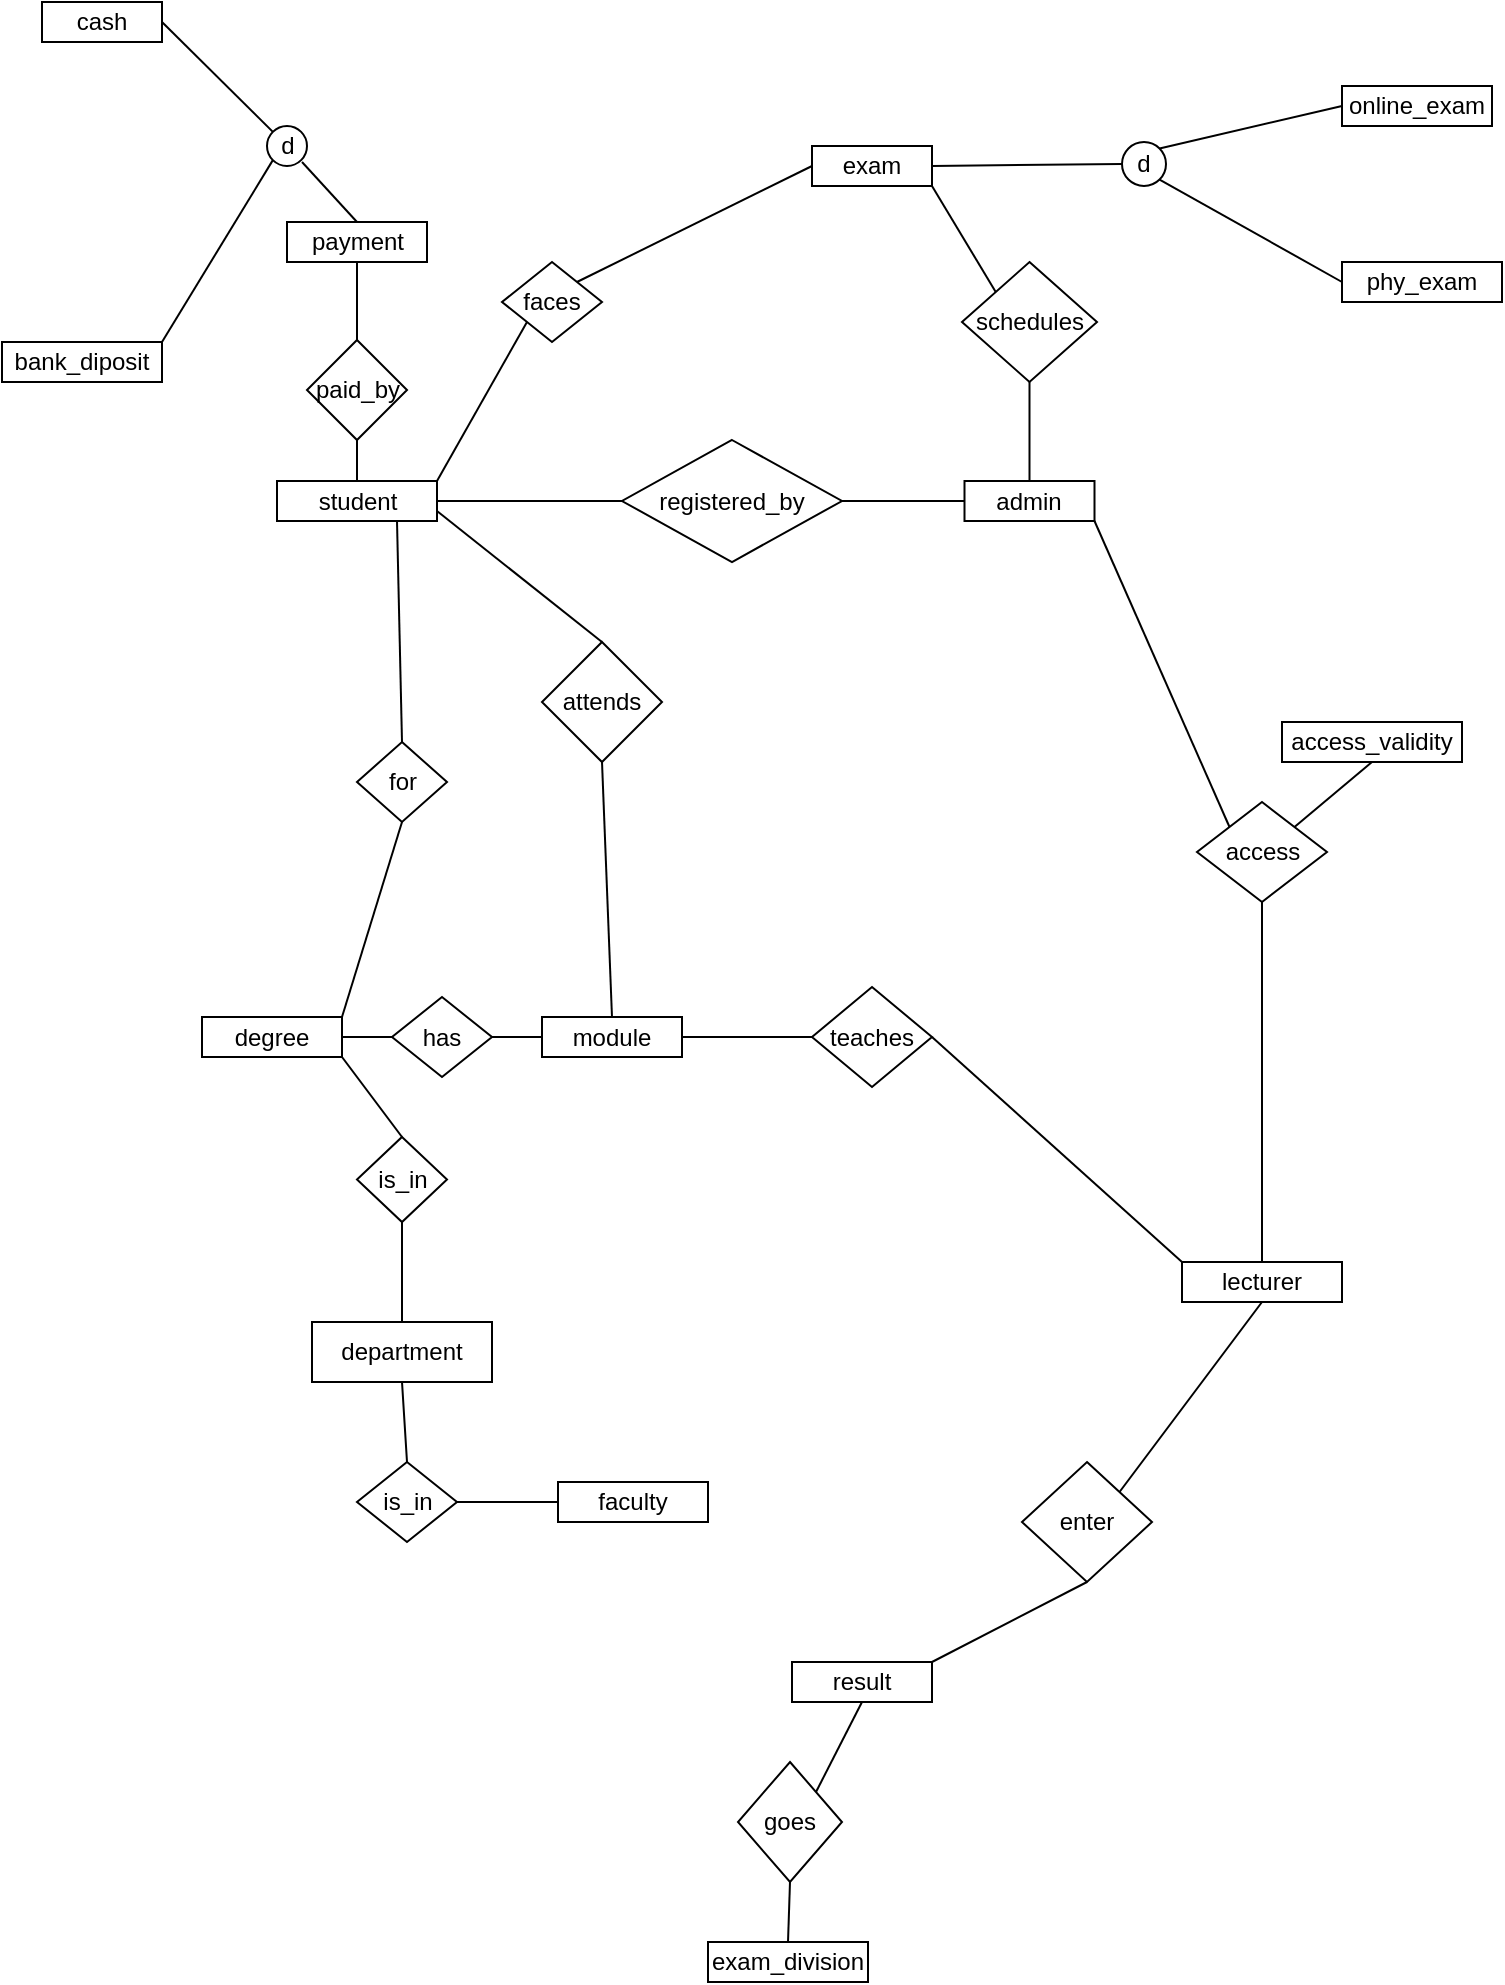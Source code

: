 <mxfile version="22.1.17" type="github">
  <diagram id="R2lEEEUBdFMjLlhIrx00" name="Page-1">
    <mxGraphModel dx="1050" dy="557" grid="1" gridSize="10" guides="1" tooltips="1" connect="1" arrows="1" fold="1" page="1" pageScale="1" pageWidth="850" pageHeight="1100" math="0" shadow="0" extFonts="Permanent Marker^https://fonts.googleapis.com/css?family=Permanent+Marker">
      <root>
        <mxCell id="0" />
        <mxCell id="1" parent="0" />
        <mxCell id="kpMlG1sAVwpaGIiOpCB2-2" value="payment" style="rounded=0;whiteSpace=wrap;html=1;" vertex="1" parent="1">
          <mxGeometry x="182.5" y="150" width="70" height="20" as="geometry" />
        </mxCell>
        <mxCell id="kpMlG1sAVwpaGIiOpCB2-3" value="access_validity" style="rounded=0;whiteSpace=wrap;html=1;" vertex="1" parent="1">
          <mxGeometry x="680" y="400" width="90" height="20" as="geometry" />
        </mxCell>
        <mxCell id="kpMlG1sAVwpaGIiOpCB2-4" value="exam_division" style="rounded=0;whiteSpace=wrap;html=1;" vertex="1" parent="1">
          <mxGeometry x="393" y="1010" width="80" height="20" as="geometry" />
        </mxCell>
        <mxCell id="kpMlG1sAVwpaGIiOpCB2-5" value="bank_diposit" style="rounded=0;whiteSpace=wrap;html=1;direction=west;" vertex="1" parent="1">
          <mxGeometry x="40" y="210" width="80" height="20" as="geometry" />
        </mxCell>
        <mxCell id="kpMlG1sAVwpaGIiOpCB2-6" value="student" style="rounded=0;whiteSpace=wrap;html=1;" vertex="1" parent="1">
          <mxGeometry x="177.5" y="279.5" width="80" height="20" as="geometry" />
        </mxCell>
        <mxCell id="kpMlG1sAVwpaGIiOpCB2-7" value="online_exam" style="rounded=0;whiteSpace=wrap;html=1;" vertex="1" parent="1">
          <mxGeometry x="710" y="82" width="75" height="20" as="geometry" />
        </mxCell>
        <mxCell id="kpMlG1sAVwpaGIiOpCB2-8" value="exam" style="rounded=0;whiteSpace=wrap;html=1;" vertex="1" parent="1">
          <mxGeometry x="445" y="112" width="60" height="20" as="geometry" />
        </mxCell>
        <mxCell id="kpMlG1sAVwpaGIiOpCB2-9" value="admin" style="rounded=0;whiteSpace=wrap;html=1;" vertex="1" parent="1">
          <mxGeometry x="521.25" y="279.5" width="65" height="20" as="geometry" />
        </mxCell>
        <mxCell id="kpMlG1sAVwpaGIiOpCB2-10" value="faculty" style="rounded=0;whiteSpace=wrap;html=1;" vertex="1" parent="1">
          <mxGeometry x="318" y="780" width="75" height="20" as="geometry" />
        </mxCell>
        <mxCell id="kpMlG1sAVwpaGIiOpCB2-11" value="degree" style="rounded=0;whiteSpace=wrap;html=1;" vertex="1" parent="1">
          <mxGeometry x="140" y="547.5" width="70" height="20" as="geometry" />
        </mxCell>
        <mxCell id="kpMlG1sAVwpaGIiOpCB2-12" value="department" style="rounded=0;whiteSpace=wrap;html=1;" vertex="1" parent="1">
          <mxGeometry x="195" y="700" width="90" height="30" as="geometry" />
        </mxCell>
        <mxCell id="kpMlG1sAVwpaGIiOpCB2-13" value="cash" style="rounded=0;whiteSpace=wrap;html=1;" vertex="1" parent="1">
          <mxGeometry x="60" y="40" width="60" height="20" as="geometry" />
        </mxCell>
        <mxCell id="kpMlG1sAVwpaGIiOpCB2-14" value="lecturer" style="rounded=0;whiteSpace=wrap;html=1;" vertex="1" parent="1">
          <mxGeometry x="630" y="670" width="80" height="20" as="geometry" />
        </mxCell>
        <mxCell id="kpMlG1sAVwpaGIiOpCB2-16" value="phy_exam" style="rounded=0;whiteSpace=wrap;html=1;" vertex="1" parent="1">
          <mxGeometry x="710" y="170" width="80" height="20" as="geometry" />
        </mxCell>
        <mxCell id="kpMlG1sAVwpaGIiOpCB2-17" value="result" style="rounded=0;whiteSpace=wrap;html=1;" vertex="1" parent="1">
          <mxGeometry x="435" y="870" width="70" height="20" as="geometry" />
        </mxCell>
        <mxCell id="kpMlG1sAVwpaGIiOpCB2-19" value="d" style="ellipse;whiteSpace=wrap;html=1;aspect=fixed;" vertex="1" parent="1">
          <mxGeometry x="172.5" y="102" width="20" height="20" as="geometry" />
        </mxCell>
        <mxCell id="kpMlG1sAVwpaGIiOpCB2-21" value="" style="endArrow=none;html=1;rounded=0;exitX=0;exitY=0;exitDx=0;exitDy=0;entryX=1;entryY=0.5;entryDx=0;entryDy=0;" edge="1" parent="1" source="kpMlG1sAVwpaGIiOpCB2-19" target="kpMlG1sAVwpaGIiOpCB2-13">
          <mxGeometry width="50" height="50" relative="1" as="geometry">
            <mxPoint x="110" y="90" as="sourcePoint" />
            <mxPoint x="160" y="40" as="targetPoint" />
          </mxGeometry>
        </mxCell>
        <mxCell id="kpMlG1sAVwpaGIiOpCB2-22" value="" style="endArrow=none;html=1;rounded=0;exitX=0;exitY=1;exitDx=0;exitDy=0;entryX=0;entryY=1;entryDx=0;entryDy=0;" edge="1" parent="1" source="kpMlG1sAVwpaGIiOpCB2-5" target="kpMlG1sAVwpaGIiOpCB2-19">
          <mxGeometry width="50" height="50" relative="1" as="geometry">
            <mxPoint x="122.5" y="140" as="sourcePoint" />
            <mxPoint x="172.5" y="90" as="targetPoint" />
          </mxGeometry>
        </mxCell>
        <mxCell id="kpMlG1sAVwpaGIiOpCB2-23" value="" style="endArrow=none;html=1;rounded=0;entryX=0.5;entryY=0;entryDx=0;entryDy=0;" edge="1" parent="1" target="kpMlG1sAVwpaGIiOpCB2-2">
          <mxGeometry width="50" height="50" relative="1" as="geometry">
            <mxPoint x="190" y="120" as="sourcePoint" />
            <mxPoint x="210" y="50" as="targetPoint" />
          </mxGeometry>
        </mxCell>
        <mxCell id="kpMlG1sAVwpaGIiOpCB2-25" value="paid_by" style="rhombus;whiteSpace=wrap;html=1;" vertex="1" parent="1">
          <mxGeometry x="192.5" y="209" width="50" height="50" as="geometry" />
        </mxCell>
        <mxCell id="kpMlG1sAVwpaGIiOpCB2-26" value="registered_by" style="rhombus;whiteSpace=wrap;html=1;" vertex="1" parent="1">
          <mxGeometry x="350" y="259" width="110" height="61" as="geometry" />
        </mxCell>
        <mxCell id="kpMlG1sAVwpaGIiOpCB2-28" value="faces" style="rhombus;whiteSpace=wrap;html=1;" vertex="1" parent="1">
          <mxGeometry x="290" y="170" width="50" height="40" as="geometry" />
        </mxCell>
        <mxCell id="kpMlG1sAVwpaGIiOpCB2-29" value="enter" style="rhombus;whiteSpace=wrap;html=1;" vertex="1" parent="1">
          <mxGeometry x="550" y="770" width="65" height="60" as="geometry" />
        </mxCell>
        <mxCell id="kpMlG1sAVwpaGIiOpCB2-30" value="access" style="rhombus;whiteSpace=wrap;html=1;" vertex="1" parent="1">
          <mxGeometry x="637.5" y="440" width="65" height="50" as="geometry" />
        </mxCell>
        <mxCell id="kpMlG1sAVwpaGIiOpCB2-31" value="is_in" style="rhombus;whiteSpace=wrap;html=1;" vertex="1" parent="1">
          <mxGeometry x="217.5" y="607.5" width="45" height="42.5" as="geometry" />
        </mxCell>
        <mxCell id="kpMlG1sAVwpaGIiOpCB2-32" value="for" style="rhombus;whiteSpace=wrap;html=1;" vertex="1" parent="1">
          <mxGeometry x="217.5" y="410" width="45" height="40" as="geometry" />
        </mxCell>
        <mxCell id="kpMlG1sAVwpaGIiOpCB2-33" value="schedules" style="rhombus;whiteSpace=wrap;html=1;" vertex="1" parent="1">
          <mxGeometry x="520" y="170" width="67.5" height="60" as="geometry" />
        </mxCell>
        <mxCell id="kpMlG1sAVwpaGIiOpCB2-34" value="attends" style="rhombus;whiteSpace=wrap;html=1;" vertex="1" parent="1">
          <mxGeometry x="310" y="360" width="60" height="60" as="geometry" />
        </mxCell>
        <mxCell id="kpMlG1sAVwpaGIiOpCB2-36" value="goes" style="rhombus;whiteSpace=wrap;html=1;" vertex="1" parent="1">
          <mxGeometry x="408" y="920" width="52" height="60" as="geometry" />
        </mxCell>
        <mxCell id="kpMlG1sAVwpaGIiOpCB2-37" value="is_in" style="rhombus;whiteSpace=wrap;html=1;" vertex="1" parent="1">
          <mxGeometry x="217.5" y="770" width="50" height="40" as="geometry" />
        </mxCell>
        <mxCell id="kpMlG1sAVwpaGIiOpCB2-38" value="teaches" style="rhombus;whiteSpace=wrap;html=1;" vertex="1" parent="1">
          <mxGeometry x="445" y="532.5" width="60" height="50" as="geometry" />
        </mxCell>
        <mxCell id="kpMlG1sAVwpaGIiOpCB2-39" value="" style="endArrow=none;html=1;rounded=0;exitX=0.5;exitY=0;exitDx=0;exitDy=0;entryX=0.5;entryY=1;entryDx=0;entryDy=0;" edge="1" parent="1" source="kpMlG1sAVwpaGIiOpCB2-25" target="kpMlG1sAVwpaGIiOpCB2-2">
          <mxGeometry width="50" height="50" relative="1" as="geometry">
            <mxPoint x="240" y="150" as="sourcePoint" />
            <mxPoint x="290" y="100" as="targetPoint" />
          </mxGeometry>
        </mxCell>
        <mxCell id="kpMlG1sAVwpaGIiOpCB2-40" value="" style="endArrow=none;html=1;rounded=0;entryX=0.5;entryY=1;entryDx=0;entryDy=0;exitX=0.5;exitY=0;exitDx=0;exitDy=0;" edge="1" parent="1" source="kpMlG1sAVwpaGIiOpCB2-6" target="kpMlG1sAVwpaGIiOpCB2-25">
          <mxGeometry width="50" height="50" relative="1" as="geometry">
            <mxPoint x="230" y="240" as="sourcePoint" />
            <mxPoint x="280" y="190" as="targetPoint" />
          </mxGeometry>
        </mxCell>
        <mxCell id="kpMlG1sAVwpaGIiOpCB2-42" value="" style="endArrow=none;html=1;rounded=0;exitX=0;exitY=0.5;exitDx=0;exitDy=0;entryX=1;entryY=0.5;entryDx=0;entryDy=0;" edge="1" parent="1" source="kpMlG1sAVwpaGIiOpCB2-26" target="kpMlG1sAVwpaGIiOpCB2-6">
          <mxGeometry width="50" height="50" relative="1" as="geometry">
            <mxPoint x="205" y="260" as="sourcePoint" />
            <mxPoint x="255" y="210" as="targetPoint" />
          </mxGeometry>
        </mxCell>
        <mxCell id="kpMlG1sAVwpaGIiOpCB2-44" value="" style="endArrow=none;html=1;rounded=0;exitX=0;exitY=0.5;exitDx=0;exitDy=0;entryX=1;entryY=0.5;entryDx=0;entryDy=0;" edge="1" parent="1" source="kpMlG1sAVwpaGIiOpCB2-27" target="kpMlG1sAVwpaGIiOpCB2-11">
          <mxGeometry width="50" height="50" relative="1" as="geometry">
            <mxPoint x="367.17" y="480" as="sourcePoint" />
            <mxPoint x="260" y="540" as="targetPoint" />
          </mxGeometry>
        </mxCell>
        <mxCell id="kpMlG1sAVwpaGIiOpCB2-45" value="" style="endArrow=none;html=1;rounded=0;entryX=0.5;entryY=1;entryDx=0;entryDy=0;exitX=1;exitY=0;exitDx=0;exitDy=0;" edge="1" parent="1" source="kpMlG1sAVwpaGIiOpCB2-11" target="kpMlG1sAVwpaGIiOpCB2-32">
          <mxGeometry width="50" height="50" relative="1" as="geometry">
            <mxPoint x="170" y="470" as="sourcePoint" />
            <mxPoint x="307.5" y="340" as="targetPoint" />
          </mxGeometry>
        </mxCell>
        <mxCell id="kpMlG1sAVwpaGIiOpCB2-46" value="" style="endArrow=none;html=1;rounded=0;exitX=0.5;exitY=0;exitDx=0;exitDy=0;entryX=0.75;entryY=1;entryDx=0;entryDy=0;" edge="1" parent="1" source="kpMlG1sAVwpaGIiOpCB2-32" target="kpMlG1sAVwpaGIiOpCB2-6">
          <mxGeometry width="50" height="50" relative="1" as="geometry">
            <mxPoint x="304.67" y="330" as="sourcePoint" />
            <mxPoint x="180" y="290" as="targetPoint" />
          </mxGeometry>
        </mxCell>
        <mxCell id="kpMlG1sAVwpaGIiOpCB2-47" value="" style="endArrow=none;html=1;rounded=0;entryX=1;entryY=1;entryDx=0;entryDy=0;exitX=0;exitY=0;exitDx=0;exitDy=0;" edge="1" parent="1" source="kpMlG1sAVwpaGIiOpCB2-30" target="kpMlG1sAVwpaGIiOpCB2-9">
          <mxGeometry width="50" height="50" relative="1" as="geometry">
            <mxPoint x="55" y="330" as="sourcePoint" />
            <mxPoint x="105" y="280" as="targetPoint" />
          </mxGeometry>
        </mxCell>
        <mxCell id="kpMlG1sAVwpaGIiOpCB2-48" value="" style="endArrow=none;html=1;rounded=0;entryX=1;entryY=0;entryDx=0;entryDy=0;exitX=0.5;exitY=1;exitDx=0;exitDy=0;" edge="1" parent="1" source="kpMlG1sAVwpaGIiOpCB2-3" target="kpMlG1sAVwpaGIiOpCB2-30">
          <mxGeometry width="50" height="50" relative="1" as="geometry">
            <mxPoint x="85" y="470" as="sourcePoint" />
            <mxPoint x="135" y="420" as="targetPoint" />
          </mxGeometry>
        </mxCell>
        <mxCell id="kpMlG1sAVwpaGIiOpCB2-49" value="" style="endArrow=none;html=1;rounded=0;entryX=1;entryY=0.5;entryDx=0;entryDy=0;exitX=0;exitY=0.5;exitDx=0;exitDy=0;" edge="1" parent="1" source="kpMlG1sAVwpaGIiOpCB2-100" target="kpMlG1sAVwpaGIiOpCB2-27">
          <mxGeometry width="50" height="50" relative="1" as="geometry">
            <mxPoint x="300" y="482.5" as="sourcePoint" />
            <mxPoint x="320" y="460" as="targetPoint" />
          </mxGeometry>
        </mxCell>
        <mxCell id="kpMlG1sAVwpaGIiOpCB2-50" value="" style="endArrow=none;html=1;rounded=0;entryX=1;entryY=0;entryDx=0;entryDy=0;exitX=0;exitY=0.5;exitDx=0;exitDy=0;" edge="1" parent="1" source="kpMlG1sAVwpaGIiOpCB2-8" target="kpMlG1sAVwpaGIiOpCB2-28">
          <mxGeometry width="50" height="50" relative="1" as="geometry">
            <mxPoint x="529.33" y="288" as="sourcePoint" />
            <mxPoint x="529.33" y="250" as="targetPoint" />
          </mxGeometry>
        </mxCell>
        <mxCell id="kpMlG1sAVwpaGIiOpCB2-51" value="" style="endArrow=none;html=1;rounded=0;entryX=1;entryY=0;entryDx=0;entryDy=0;exitX=0;exitY=0.5;exitDx=0;exitDy=0;" edge="1" parent="1" source="kpMlG1sAVwpaGIiOpCB2-7" target="kpMlG1sAVwpaGIiOpCB2-55">
          <mxGeometry width="50" height="50" relative="1" as="geometry">
            <mxPoint x="800" y="250" as="sourcePoint" />
            <mxPoint x="670" y="250" as="targetPoint" />
          </mxGeometry>
        </mxCell>
        <mxCell id="kpMlG1sAVwpaGIiOpCB2-52" value="" style="endArrow=none;html=1;rounded=0;exitX=0;exitY=0.5;exitDx=0;exitDy=0;entryX=1;entryY=1;entryDx=0;entryDy=0;" edge="1" parent="1" source="kpMlG1sAVwpaGIiOpCB2-16" target="kpMlG1sAVwpaGIiOpCB2-55">
          <mxGeometry width="50" height="50" relative="1" as="geometry">
            <mxPoint x="705" y="209.67" as="sourcePoint" />
            <mxPoint x="690" y="240" as="targetPoint" />
          </mxGeometry>
        </mxCell>
        <mxCell id="kpMlG1sAVwpaGIiOpCB2-53" value="" style="endArrow=none;html=1;rounded=0;exitX=1;exitY=0.5;exitDx=0;exitDy=0;entryX=0;entryY=0.5;entryDx=0;entryDy=0;" edge="1" parent="1" source="kpMlG1sAVwpaGIiOpCB2-100" target="kpMlG1sAVwpaGIiOpCB2-38">
          <mxGeometry width="50" height="50" relative="1" as="geometry">
            <mxPoint x="370" y="482.5" as="sourcePoint" />
            <mxPoint x="430" y="483" as="targetPoint" />
          </mxGeometry>
        </mxCell>
        <mxCell id="kpMlG1sAVwpaGIiOpCB2-54" value="" style="endArrow=none;html=1;rounded=0;exitX=1;exitY=0.5;exitDx=0;exitDy=0;entryX=0;entryY=0;entryDx=0;entryDy=0;" edge="1" parent="1" source="kpMlG1sAVwpaGIiOpCB2-38" target="kpMlG1sAVwpaGIiOpCB2-14">
          <mxGeometry width="50" height="50" relative="1" as="geometry">
            <mxPoint x="460" y="535" as="sourcePoint" />
            <mxPoint x="510" y="485" as="targetPoint" />
          </mxGeometry>
        </mxCell>
        <mxCell id="kpMlG1sAVwpaGIiOpCB2-55" value="d" style="ellipse;whiteSpace=wrap;html=1;aspect=fixed;" vertex="1" parent="1">
          <mxGeometry x="600" y="110" width="22" height="22" as="geometry" />
        </mxCell>
        <mxCell id="kpMlG1sAVwpaGIiOpCB2-56" value="" style="endArrow=none;html=1;rounded=0;exitX=0;exitY=0.5;exitDx=0;exitDy=0;entryX=1;entryY=0.5;entryDx=0;entryDy=0;" edge="1" parent="1" source="kpMlG1sAVwpaGIiOpCB2-55" target="kpMlG1sAVwpaGIiOpCB2-8">
          <mxGeometry width="50" height="50" relative="1" as="geometry">
            <mxPoint x="580" y="50" as="sourcePoint" />
            <mxPoint x="470" y="140" as="targetPoint" />
          </mxGeometry>
        </mxCell>
        <mxCell id="kpMlG1sAVwpaGIiOpCB2-61" value="" style="endArrow=none;html=1;rounded=0;exitX=1;exitY=0.5;exitDx=0;exitDy=0;entryX=0;entryY=0.5;entryDx=0;entryDy=0;" edge="1" parent="1" source="kpMlG1sAVwpaGIiOpCB2-26" target="kpMlG1sAVwpaGIiOpCB2-9">
          <mxGeometry width="50" height="50" relative="1" as="geometry">
            <mxPoint x="350" y="120" as="sourcePoint" />
            <mxPoint x="400" y="70" as="targetPoint" />
          </mxGeometry>
        </mxCell>
        <mxCell id="kpMlG1sAVwpaGIiOpCB2-62" value="" style="endArrow=none;html=1;rounded=0;exitX=0.5;exitY=0;exitDx=0;exitDy=0;entryX=1;entryY=1;entryDx=0;entryDy=0;" edge="1" parent="1" source="kpMlG1sAVwpaGIiOpCB2-31" target="kpMlG1sAVwpaGIiOpCB2-11">
          <mxGeometry width="50" height="50" relative="1" as="geometry">
            <mxPoint x="167.5" y="470" as="sourcePoint" />
            <mxPoint x="217.5" y="420" as="targetPoint" />
          </mxGeometry>
        </mxCell>
        <mxCell id="kpMlG1sAVwpaGIiOpCB2-63" value="" style="endArrow=none;html=1;rounded=0;exitX=0.5;exitY=0;exitDx=0;exitDy=0;entryX=0.5;entryY=1;entryDx=0;entryDy=0;" edge="1" parent="1" source="kpMlG1sAVwpaGIiOpCB2-12" target="kpMlG1sAVwpaGIiOpCB2-31">
          <mxGeometry width="50" height="50" relative="1" as="geometry">
            <mxPoint x="140" y="390" as="sourcePoint" />
            <mxPoint x="190" y="340" as="targetPoint" />
          </mxGeometry>
        </mxCell>
        <mxCell id="kpMlG1sAVwpaGIiOpCB2-64" value="" style="endArrow=none;html=1;rounded=0;entryX=0.5;entryY=1;entryDx=0;entryDy=0;exitX=0.5;exitY=0;exitDx=0;exitDy=0;" edge="1" parent="1" source="kpMlG1sAVwpaGIiOpCB2-37" target="kpMlG1sAVwpaGIiOpCB2-12">
          <mxGeometry width="50" height="50" relative="1" as="geometry">
            <mxPoint x="410" y="160" as="sourcePoint" />
            <mxPoint x="70" y="420" as="targetPoint" />
          </mxGeometry>
        </mxCell>
        <mxCell id="kpMlG1sAVwpaGIiOpCB2-65" value="" style="endArrow=none;html=1;rounded=0;exitX=0;exitY=0.5;exitDx=0;exitDy=0;entryX=1;entryY=0.5;entryDx=0;entryDy=0;" edge="1" parent="1" source="kpMlG1sAVwpaGIiOpCB2-10" target="kpMlG1sAVwpaGIiOpCB2-37">
          <mxGeometry width="50" height="50" relative="1" as="geometry">
            <mxPoint x="55" y="530" as="sourcePoint" />
            <mxPoint x="105" y="480" as="targetPoint" />
          </mxGeometry>
        </mxCell>
        <mxCell id="kpMlG1sAVwpaGIiOpCB2-69" style="edgeStyle=orthogonalEdgeStyle;rounded=0;orthogonalLoop=1;jettySize=auto;html=1;exitX=0.5;exitY=1;exitDx=0;exitDy=0;" edge="1" parent="1" source="kpMlG1sAVwpaGIiOpCB2-7" target="kpMlG1sAVwpaGIiOpCB2-7">
          <mxGeometry relative="1" as="geometry" />
        </mxCell>
        <mxCell id="kpMlG1sAVwpaGIiOpCB2-70" value="" style="endArrow=none;html=1;rounded=0;entryX=0.5;entryY=1;entryDx=0;entryDy=0;exitX=1;exitY=0;exitDx=0;exitDy=0;" edge="1" parent="1" source="kpMlG1sAVwpaGIiOpCB2-29" target="kpMlG1sAVwpaGIiOpCB2-14">
          <mxGeometry width="50" height="50" relative="1" as="geometry">
            <mxPoint x="762" y="680" as="sourcePoint" />
            <mxPoint x="760" y="570" as="targetPoint" />
          </mxGeometry>
        </mxCell>
        <mxCell id="kpMlG1sAVwpaGIiOpCB2-71" value="" style="endArrow=none;html=1;rounded=0;entryX=0.5;entryY=1;entryDx=0;entryDy=0;exitX=1;exitY=0;exitDx=0;exitDy=0;" edge="1" parent="1" source="kpMlG1sAVwpaGIiOpCB2-36" target="kpMlG1sAVwpaGIiOpCB2-17">
          <mxGeometry width="50" height="50" relative="1" as="geometry">
            <mxPoint x="582" y="830" as="sourcePoint" />
            <mxPoint x="580" y="720" as="targetPoint" />
          </mxGeometry>
        </mxCell>
        <mxCell id="kpMlG1sAVwpaGIiOpCB2-72" value="" style="endArrow=none;html=1;rounded=0;entryX=0.5;entryY=1;entryDx=0;entryDy=0;exitX=1;exitY=0;exitDx=0;exitDy=0;" edge="1" parent="1" source="kpMlG1sAVwpaGIiOpCB2-17" target="kpMlG1sAVwpaGIiOpCB2-29">
          <mxGeometry width="50" height="50" relative="1" as="geometry">
            <mxPoint x="621" y="650" as="sourcePoint" />
            <mxPoint x="619" y="540" as="targetPoint" />
          </mxGeometry>
        </mxCell>
        <mxCell id="kpMlG1sAVwpaGIiOpCB2-73" value="" style="endArrow=none;html=1;rounded=0;entryX=0.5;entryY=1;entryDx=0;entryDy=0;exitX=0.5;exitY=0;exitDx=0;exitDy=0;" edge="1" parent="1" source="kpMlG1sAVwpaGIiOpCB2-4" target="kpMlG1sAVwpaGIiOpCB2-36">
          <mxGeometry width="50" height="50" relative="1" as="geometry">
            <mxPoint x="425" y="715" as="sourcePoint" />
            <mxPoint x="498" y="670" as="targetPoint" />
          </mxGeometry>
        </mxCell>
        <mxCell id="kpMlG1sAVwpaGIiOpCB2-74" value="" style="endArrow=none;html=1;rounded=0;exitX=0.5;exitY=0;exitDx=0;exitDy=0;entryX=0.5;entryY=1;entryDx=0;entryDy=0;" edge="1" parent="1" source="kpMlG1sAVwpaGIiOpCB2-9" target="kpMlG1sAVwpaGIiOpCB2-33">
          <mxGeometry width="50" height="50" relative="1" as="geometry">
            <mxPoint x="100" y="444" as="sourcePoint" />
            <mxPoint x="150" y="394" as="targetPoint" />
          </mxGeometry>
        </mxCell>
        <mxCell id="kpMlG1sAVwpaGIiOpCB2-75" value="" style="endArrow=none;html=1;rounded=0;entryX=1;entryY=1;entryDx=0;entryDy=0;exitX=0;exitY=0;exitDx=0;exitDy=0;" edge="1" parent="1" source="kpMlG1sAVwpaGIiOpCB2-33" target="kpMlG1sAVwpaGIiOpCB2-8">
          <mxGeometry width="50" height="50" relative="1" as="geometry">
            <mxPoint x="230" y="410" as="sourcePoint" />
            <mxPoint x="285.5" y="416" as="targetPoint" />
          </mxGeometry>
        </mxCell>
        <mxCell id="kpMlG1sAVwpaGIiOpCB2-77" value="" style="endArrow=none;html=1;rounded=0;entryX=1;entryY=0;entryDx=0;entryDy=0;exitX=0;exitY=1;exitDx=0;exitDy=0;" edge="1" parent="1" source="kpMlG1sAVwpaGIiOpCB2-28" target="kpMlG1sAVwpaGIiOpCB2-6">
          <mxGeometry width="50" height="50" relative="1" as="geometry">
            <mxPoint x="265" y="320" as="sourcePoint" />
            <mxPoint x="315" y="279" as="targetPoint" />
          </mxGeometry>
        </mxCell>
        <mxCell id="kpMlG1sAVwpaGIiOpCB2-78" value="" style="endArrow=none;html=1;rounded=0;entryX=0.5;entryY=0;entryDx=0;entryDy=0;exitX=1;exitY=0.75;exitDx=0;exitDy=0;" edge="1" parent="1" source="kpMlG1sAVwpaGIiOpCB2-6" target="kpMlG1sAVwpaGIiOpCB2-34">
          <mxGeometry width="50" height="50" relative="1" as="geometry">
            <mxPoint x="260" y="300" as="sourcePoint" />
            <mxPoint x="440" y="320" as="targetPoint" />
          </mxGeometry>
        </mxCell>
        <mxCell id="kpMlG1sAVwpaGIiOpCB2-79" value="" style="endArrow=none;html=1;rounded=0;entryX=0.5;entryY=0;entryDx=0;entryDy=0;exitX=0.5;exitY=1;exitDx=0;exitDy=0;" edge="1" parent="1" source="kpMlG1sAVwpaGIiOpCB2-34" target="kpMlG1sAVwpaGIiOpCB2-100">
          <mxGeometry width="50" height="50" relative="1" as="geometry">
            <mxPoint x="320" y="420" as="sourcePoint" />
            <mxPoint x="335" y="470" as="targetPoint" />
          </mxGeometry>
        </mxCell>
        <mxCell id="kpMlG1sAVwpaGIiOpCB2-80" value="" style="endArrow=none;html=1;rounded=0;entryX=0.5;entryY=0;entryDx=0;entryDy=0;exitX=0.5;exitY=1;exitDx=0;exitDy=0;" edge="1" parent="1" source="kpMlG1sAVwpaGIiOpCB2-30" target="kpMlG1sAVwpaGIiOpCB2-14">
          <mxGeometry width="50" height="50" relative="1" as="geometry">
            <mxPoint x="452" y="600" as="sourcePoint" />
            <mxPoint x="543" y="580" as="targetPoint" />
          </mxGeometry>
        </mxCell>
        <mxCell id="kpMlG1sAVwpaGIiOpCB2-27" value="has" style="rhombus;whiteSpace=wrap;html=1;" vertex="1" parent="1">
          <mxGeometry x="235" y="537.5" width="50" height="40" as="geometry" />
        </mxCell>
        <mxCell id="kpMlG1sAVwpaGIiOpCB2-97" style="edgeStyle=orthogonalEdgeStyle;rounded=0;orthogonalLoop=1;jettySize=auto;html=1;exitX=0.5;exitY=1;exitDx=0;exitDy=0;" edge="1" parent="1">
          <mxGeometry relative="1" as="geometry">
            <mxPoint x="335" y="495" as="sourcePoint" />
            <mxPoint x="335" y="495" as="targetPoint" />
          </mxGeometry>
        </mxCell>
        <mxCell id="kpMlG1sAVwpaGIiOpCB2-100" value="module" style="rounded=0;whiteSpace=wrap;html=1;" vertex="1" parent="1">
          <mxGeometry x="310" y="547.5" width="70" height="20" as="geometry" />
        </mxCell>
      </root>
    </mxGraphModel>
  </diagram>
</mxfile>
